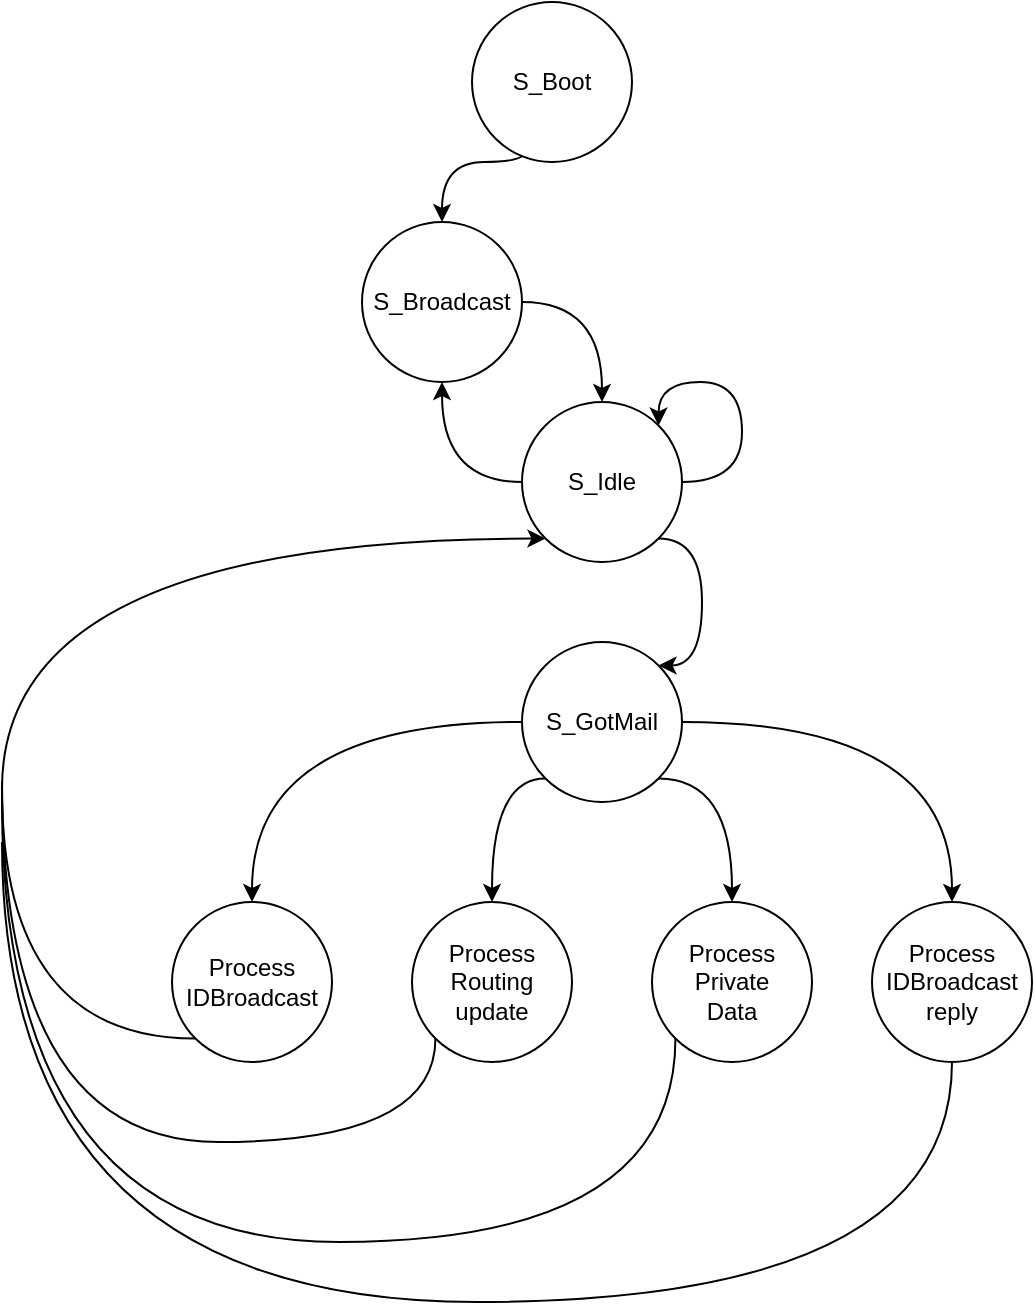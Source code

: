 <mxfile pages="1" version="11.2.8" type="device"><diagram id="L45q4B6mYsHGazy5m617" name="Page-1"><mxGraphModel dx="1408" dy="769" grid="1" gridSize="10" guides="1" tooltips="1" connect="1" arrows="1" fold="1" page="1" pageScale="1" pageWidth="850" pageHeight="1100" math="0" shadow="0"><root><mxCell id="0"/><mxCell id="1" parent="0"/><mxCell id="G0trvOBWktWDZYJsGOl8-15" style="edgeStyle=orthogonalEdgeStyle;curved=1;orthogonalLoop=1;jettySize=auto;html=1;exitX=0;exitY=1;exitDx=0;exitDy=0;entryX=0.5;entryY=0;entryDx=0;entryDy=0;" edge="1" parent="1" source="G0trvOBWktWDZYJsGOl8-5" target="G0trvOBWktWDZYJsGOl8-6"><mxGeometry relative="1" as="geometry"><Array as="points"><mxPoint x="452" y="150"/><mxPoint x="410" y="150"/></Array></mxGeometry></mxCell><mxCell id="G0trvOBWktWDZYJsGOl8-5" value="S_Boot" style="ellipse;whiteSpace=wrap;html=1;aspect=fixed;" vertex="1" parent="1"><mxGeometry x="425" y="70" width="80" height="80" as="geometry"/></mxCell><mxCell id="G0trvOBWktWDZYJsGOl8-14" style="edgeStyle=orthogonalEdgeStyle;curved=1;orthogonalLoop=1;jettySize=auto;html=1;exitX=1;exitY=0.5;exitDx=0;exitDy=0;entryX=0.5;entryY=0;entryDx=0;entryDy=0;" edge="1" parent="1" source="G0trvOBWktWDZYJsGOl8-6" target="G0trvOBWktWDZYJsGOl8-7"><mxGeometry relative="1" as="geometry"/></mxCell><mxCell id="G0trvOBWktWDZYJsGOl8-6" value="S_Broadcast" style="ellipse;whiteSpace=wrap;html=1;aspect=fixed;" vertex="1" parent="1"><mxGeometry x="370" y="180" width="80" height="80" as="geometry"/></mxCell><mxCell id="G0trvOBWktWDZYJsGOl8-16" style="edgeStyle=orthogonalEdgeStyle;curved=1;orthogonalLoop=1;jettySize=auto;html=1;exitX=0;exitY=0.5;exitDx=0;exitDy=0;entryX=0.5;entryY=1;entryDx=0;entryDy=0;" edge="1" parent="1" source="G0trvOBWktWDZYJsGOl8-7" target="G0trvOBWktWDZYJsGOl8-6"><mxGeometry relative="1" as="geometry"/></mxCell><mxCell id="G0trvOBWktWDZYJsGOl8-17" style="edgeStyle=orthogonalEdgeStyle;curved=1;orthogonalLoop=1;jettySize=auto;html=1;exitX=1;exitY=0.5;exitDx=0;exitDy=0;entryX=1;entryY=0;entryDx=0;entryDy=0;" edge="1" parent="1" source="G0trvOBWktWDZYJsGOl8-7" target="G0trvOBWktWDZYJsGOl8-7"><mxGeometry relative="1" as="geometry"><mxPoint x="520" y="270" as="targetPoint"/><Array as="points"><mxPoint x="560" y="310"/><mxPoint x="560" y="260"/><mxPoint x="518" y="260"/></Array></mxGeometry></mxCell><mxCell id="G0trvOBWktWDZYJsGOl8-23" style="edgeStyle=orthogonalEdgeStyle;curved=1;orthogonalLoop=1;jettySize=auto;html=1;exitX=1;exitY=1;exitDx=0;exitDy=0;entryX=1;entryY=0;entryDx=0;entryDy=0;" edge="1" parent="1" source="G0trvOBWktWDZYJsGOl8-7" target="G0trvOBWktWDZYJsGOl8-8"><mxGeometry relative="1" as="geometry"><Array as="points"><mxPoint x="540" y="338"/><mxPoint x="540" y="402"/></Array></mxGeometry></mxCell><mxCell id="G0trvOBWktWDZYJsGOl8-7" value="&lt;div&gt;S_Idle&lt;/div&gt;" style="ellipse;whiteSpace=wrap;html=1;aspect=fixed;" vertex="1" parent="1"><mxGeometry x="450" y="270" width="80" height="80" as="geometry"/></mxCell><mxCell id="G0trvOBWktWDZYJsGOl8-19" style="edgeStyle=orthogonalEdgeStyle;curved=1;orthogonalLoop=1;jettySize=auto;html=1;exitX=1;exitY=0.5;exitDx=0;exitDy=0;entryX=0.5;entryY=0;entryDx=0;entryDy=0;" edge="1" parent="1" source="G0trvOBWktWDZYJsGOl8-8" target="G0trvOBWktWDZYJsGOl8-12"><mxGeometry relative="1" as="geometry"/></mxCell><mxCell id="G0trvOBWktWDZYJsGOl8-20" style="edgeStyle=orthogonalEdgeStyle;curved=1;orthogonalLoop=1;jettySize=auto;html=1;exitX=1;exitY=1;exitDx=0;exitDy=0;entryX=0.5;entryY=0;entryDx=0;entryDy=0;" edge="1" parent="1" source="G0trvOBWktWDZYJsGOl8-8" target="G0trvOBWktWDZYJsGOl8-11"><mxGeometry relative="1" as="geometry"><Array as="points"><mxPoint x="555" y="458"/></Array></mxGeometry></mxCell><mxCell id="G0trvOBWktWDZYJsGOl8-21" style="edgeStyle=orthogonalEdgeStyle;curved=1;orthogonalLoop=1;jettySize=auto;html=1;exitX=0;exitY=1;exitDx=0;exitDy=0;entryX=0.5;entryY=0;entryDx=0;entryDy=0;" edge="1" parent="1" source="G0trvOBWktWDZYJsGOl8-8" target="G0trvOBWktWDZYJsGOl8-10"><mxGeometry relative="1" as="geometry"><Array as="points"><mxPoint x="435" y="458"/></Array></mxGeometry></mxCell><mxCell id="G0trvOBWktWDZYJsGOl8-22" style="edgeStyle=orthogonalEdgeStyle;curved=1;orthogonalLoop=1;jettySize=auto;html=1;exitX=0;exitY=0.5;exitDx=0;exitDy=0;entryX=0.5;entryY=0;entryDx=0;entryDy=0;" edge="1" parent="1" source="G0trvOBWktWDZYJsGOl8-8" target="G0trvOBWktWDZYJsGOl8-9"><mxGeometry relative="1" as="geometry"/></mxCell><mxCell id="G0trvOBWktWDZYJsGOl8-8" value="S_GotMail" style="ellipse;whiteSpace=wrap;html=1;aspect=fixed;" vertex="1" parent="1"><mxGeometry x="450" y="390" width="80" height="80" as="geometry"/></mxCell><mxCell id="G0trvOBWktWDZYJsGOl8-24" style="edgeStyle=orthogonalEdgeStyle;curved=1;orthogonalLoop=1;jettySize=auto;html=1;exitX=0;exitY=1;exitDx=0;exitDy=0;entryX=0;entryY=1;entryDx=0;entryDy=0;" edge="1" parent="1" source="G0trvOBWktWDZYJsGOl8-9" target="G0trvOBWktWDZYJsGOl8-7"><mxGeometry relative="1" as="geometry"><Array as="points"><mxPoint x="190" y="588"/><mxPoint x="190" y="338"/></Array></mxGeometry></mxCell><mxCell id="G0trvOBWktWDZYJsGOl8-9" value="&lt;div&gt;Process&lt;/div&gt;&lt;div&gt;IDBroadcast&lt;br&gt;&lt;/div&gt;" style="ellipse;whiteSpace=wrap;html=1;aspect=fixed;" vertex="1" parent="1"><mxGeometry x="275" y="520" width="80" height="80" as="geometry"/></mxCell><mxCell id="G0trvOBWktWDZYJsGOl8-25" style="edgeStyle=orthogonalEdgeStyle;curved=1;orthogonalLoop=1;jettySize=auto;html=1;exitX=0;exitY=1;exitDx=0;exitDy=0;endArrow=none;endFill=0;" edge="1" parent="1" source="G0trvOBWktWDZYJsGOl8-10"><mxGeometry relative="1" as="geometry"><mxPoint x="190" y="460" as="targetPoint"/><Array as="points"><mxPoint x="407" y="640"/><mxPoint x="190" y="640"/></Array></mxGeometry></mxCell><mxCell id="G0trvOBWktWDZYJsGOl8-10" value="&lt;div&gt;Process&lt;/div&gt;&lt;div&gt;Routing&lt;/div&gt;&lt;div&gt;update&lt;br&gt;&lt;/div&gt;" style="ellipse;whiteSpace=wrap;html=1;aspect=fixed;" vertex="1" parent="1"><mxGeometry x="395" y="520" width="80" height="80" as="geometry"/></mxCell><mxCell id="G0trvOBWktWDZYJsGOl8-26" style="edgeStyle=orthogonalEdgeStyle;curved=1;orthogonalLoop=1;jettySize=auto;html=1;exitX=0;exitY=1;exitDx=0;exitDy=0;endArrow=none;endFill=0;" edge="1" parent="1" source="G0trvOBWktWDZYJsGOl8-11"><mxGeometry relative="1" as="geometry"><mxPoint x="190" y="470" as="targetPoint"/><Array as="points"><mxPoint x="527" y="690"/><mxPoint x="190" y="690"/></Array></mxGeometry></mxCell><mxCell id="G0trvOBWktWDZYJsGOl8-11" value="&lt;div&gt;Process&lt;/div&gt;&lt;div&gt;Private&lt;/div&gt;&lt;div&gt;Data&lt;br&gt;&lt;/div&gt;" style="ellipse;whiteSpace=wrap;html=1;aspect=fixed;" vertex="1" parent="1"><mxGeometry x="515" y="520" width="80" height="80" as="geometry"/></mxCell><mxCell id="G0trvOBWktWDZYJsGOl8-27" style="edgeStyle=orthogonalEdgeStyle;curved=1;orthogonalLoop=1;jettySize=auto;html=1;exitX=0.5;exitY=1;exitDx=0;exitDy=0;endArrow=none;endFill=0;" edge="1" parent="1" source="G0trvOBWktWDZYJsGOl8-12"><mxGeometry relative="1" as="geometry"><mxPoint x="190" y="490" as="targetPoint"/><Array as="points"><mxPoint x="665" y="720"/><mxPoint x="190" y="720"/></Array></mxGeometry></mxCell><mxCell id="G0trvOBWktWDZYJsGOl8-12" value="&lt;div&gt;Process&lt;/div&gt;&lt;div&gt;IDBroadcast&lt;/div&gt;&lt;div&gt;reply&lt;br&gt;&lt;/div&gt;" style="ellipse;whiteSpace=wrap;html=1;aspect=fixed;" vertex="1" parent="1"><mxGeometry x="625" y="520" width="80" height="80" as="geometry"/></mxCell></root></mxGraphModel></diagram></mxfile>